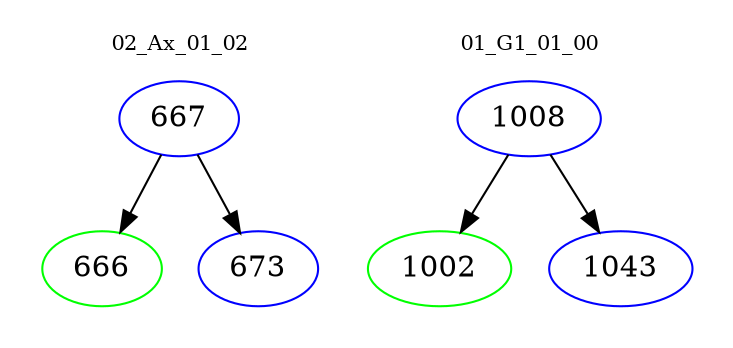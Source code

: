 digraph{
subgraph cluster_0 {
color = white
label = "02_Ax_01_02";
fontsize=10;
T0_667 [label="667", color="blue"]
T0_667 -> T0_666 [color="black"]
T0_666 [label="666", color="green"]
T0_667 -> T0_673 [color="black"]
T0_673 [label="673", color="blue"]
}
subgraph cluster_1 {
color = white
label = "01_G1_01_00";
fontsize=10;
T1_1008 [label="1008", color="blue"]
T1_1008 -> T1_1002 [color="black"]
T1_1002 [label="1002", color="green"]
T1_1008 -> T1_1043 [color="black"]
T1_1043 [label="1043", color="blue"]
}
}
